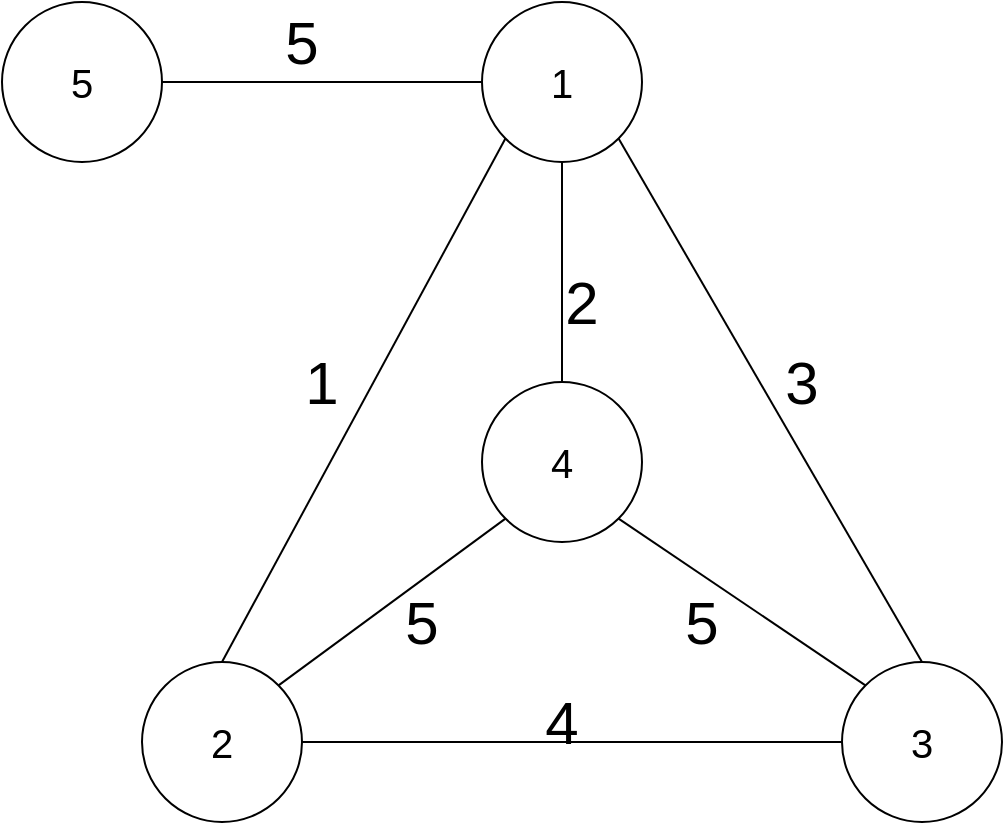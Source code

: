 <mxfile version="12.4.6" type="device"><diagram id="q_3EDUYvZMKrC7WWQqcW" name="第 1 页"><mxGraphModel dx="1038" dy="631" grid="1" gridSize="10" guides="1" tooltips="1" connect="1" arrows="1" fold="1" page="1" pageScale="1" pageWidth="4681" pageHeight="3300" math="0" shadow="0"><root><mxCell id="0"/><mxCell id="1" parent="0"/><mxCell id="R4T8gnOK0ThDPn6ftHRM-5" style="rounded=0;orthogonalLoop=1;jettySize=auto;html=1;exitX=0.5;exitY=1;exitDx=0;exitDy=0;entryX=0.5;entryY=0;entryDx=0;entryDy=0;endArrow=none;endFill=0;" edge="1" parent="1" source="R4T8gnOK0ThDPn6ftHRM-1" target="R4T8gnOK0ThDPn6ftHRM-2"><mxGeometry relative="1" as="geometry"/></mxCell><mxCell id="R4T8gnOK0ThDPn6ftHRM-1" value="1" style="ellipse;whiteSpace=wrap;html=1;aspect=fixed;fontSize=20;" vertex="1" parent="1"><mxGeometry x="470" y="180" width="80" height="80" as="geometry"/></mxCell><mxCell id="R4T8gnOK0ThDPn6ftHRM-2" value="4" style="ellipse;whiteSpace=wrap;html=1;aspect=fixed;fontSize=20;" vertex="1" parent="1"><mxGeometry x="470" y="370" width="80" height="80" as="geometry"/></mxCell><mxCell id="R4T8gnOK0ThDPn6ftHRM-3" value="2" style="ellipse;whiteSpace=wrap;html=1;aspect=fixed;fontSize=20;" vertex="1" parent="1"><mxGeometry x="300" y="510" width="80" height="80" as="geometry"/></mxCell><mxCell id="R4T8gnOK0ThDPn6ftHRM-4" value="3" style="ellipse;whiteSpace=wrap;html=1;aspect=fixed;fontSize=20;" vertex="1" parent="1"><mxGeometry x="650" y="510" width="80" height="80" as="geometry"/></mxCell><mxCell id="R4T8gnOK0ThDPn6ftHRM-8" value="" style="endArrow=none;html=1;strokeColor=#000000;entryX=0.5;entryY=0;entryDx=0;entryDy=0;exitX=1;exitY=1;exitDx=0;exitDy=0;endFill=0;" edge="1" parent="1" source="R4T8gnOK0ThDPn6ftHRM-1" target="R4T8gnOK0ThDPn6ftHRM-4"><mxGeometry width="50" height="50" relative="1" as="geometry"><mxPoint x="270" y="720" as="sourcePoint"/><mxPoint x="320" y="670" as="targetPoint"/></mxGeometry></mxCell><mxCell id="R4T8gnOK0ThDPn6ftHRM-9" value="" style="endArrow=none;html=1;strokeColor=#000000;entryX=0.5;entryY=0;entryDx=0;entryDy=0;exitX=0;exitY=1;exitDx=0;exitDy=0;endFill=0;" edge="1" parent="1" source="R4T8gnOK0ThDPn6ftHRM-1" target="R4T8gnOK0ThDPn6ftHRM-3"><mxGeometry width="50" height="50" relative="1" as="geometry"><mxPoint x="270" y="650" as="sourcePoint"/><mxPoint x="320" y="600" as="targetPoint"/></mxGeometry></mxCell><mxCell id="R4T8gnOK0ThDPn6ftHRM-10" value="" style="endArrow=none;html=1;strokeColor=#000000;entryX=0;entryY=0.5;entryDx=0;entryDy=0;endFill=0;" edge="1" parent="1" source="R4T8gnOK0ThDPn6ftHRM-3" target="R4T8gnOK0ThDPn6ftHRM-4"><mxGeometry width="50" height="50" relative="1" as="geometry"><mxPoint x="270" y="650" as="sourcePoint"/><mxPoint x="320" y="600" as="targetPoint"/></mxGeometry></mxCell><mxCell id="R4T8gnOK0ThDPn6ftHRM-12" value="" style="endArrow=none;html=1;strokeColor=#000000;entryX=0;entryY=0;entryDx=0;entryDy=0;endFill=0;exitX=1;exitY=1;exitDx=0;exitDy=0;" edge="1" parent="1" source="R4T8gnOK0ThDPn6ftHRM-2" target="R4T8gnOK0ThDPn6ftHRM-4"><mxGeometry width="50" height="50" relative="1" as="geometry"><mxPoint x="370" y="540" as="sourcePoint"/><mxPoint x="670" y="540" as="targetPoint"/></mxGeometry></mxCell><mxCell id="R4T8gnOK0ThDPn6ftHRM-13" value="" style="endArrow=none;html=1;strokeColor=#000000;entryX=0;entryY=1;entryDx=0;entryDy=0;endFill=0;exitX=1;exitY=0;exitDx=0;exitDy=0;" edge="1" parent="1" source="R4T8gnOK0ThDPn6ftHRM-3" target="R4T8gnOK0ThDPn6ftHRM-2"><mxGeometry width="50" height="50" relative="1" as="geometry"><mxPoint x="380" y="550" as="sourcePoint"/><mxPoint x="680" y="550" as="targetPoint"/></mxGeometry></mxCell><mxCell id="R4T8gnOK0ThDPn6ftHRM-14" value="5" style="text;html=1;strokeColor=none;fillColor=none;align=center;verticalAlign=middle;whiteSpace=wrap;rounded=0;fontSize=30;" vertex="1" parent="1"><mxGeometry x="420" y="480" width="40" height="20" as="geometry"/></mxCell><mxCell id="R4T8gnOK0ThDPn6ftHRM-15" value="5" style="text;html=1;strokeColor=none;fillColor=none;align=center;verticalAlign=middle;whiteSpace=wrap;rounded=0;fontSize=30;" vertex="1" parent="1"><mxGeometry x="560" y="480" width="40" height="20" as="geometry"/></mxCell><mxCell id="R4T8gnOK0ThDPn6ftHRM-16" value="2" style="text;html=1;strokeColor=none;fillColor=none;align=center;verticalAlign=middle;whiteSpace=wrap;rounded=0;fontSize=30;" vertex="1" parent="1"><mxGeometry x="500" y="320" width="40" height="20" as="geometry"/></mxCell><mxCell id="R4T8gnOK0ThDPn6ftHRM-17" value="1" style="text;html=1;strokeColor=none;fillColor=none;align=center;verticalAlign=middle;whiteSpace=wrap;rounded=0;fontSize=30;" vertex="1" parent="1"><mxGeometry x="370" y="360" width="40" height="20" as="geometry"/></mxCell><mxCell id="R4T8gnOK0ThDPn6ftHRM-18" value="3" style="text;html=1;strokeColor=none;fillColor=none;align=center;verticalAlign=middle;whiteSpace=wrap;rounded=0;fontSize=30;" vertex="1" parent="1"><mxGeometry x="610" y="360" width="40" height="20" as="geometry"/></mxCell><mxCell id="R4T8gnOK0ThDPn6ftHRM-19" value="4" style="text;html=1;strokeColor=none;fillColor=none;align=center;verticalAlign=middle;whiteSpace=wrap;rounded=0;fontSize=30;" vertex="1" parent="1"><mxGeometry x="490" y="530" width="40" height="20" as="geometry"/></mxCell><mxCell id="R4T8gnOK0ThDPn6ftHRM-20" value="5" style="ellipse;whiteSpace=wrap;html=1;aspect=fixed;fontSize=20;" vertex="1" parent="1"><mxGeometry x="230" y="180" width="80" height="80" as="geometry"/></mxCell><mxCell id="R4T8gnOK0ThDPn6ftHRM-21" value="" style="endArrow=none;html=1;strokeColor=#000000;exitX=0;exitY=0.5;exitDx=0;exitDy=0;endFill=0;" edge="1" parent="1" source="R4T8gnOK0ThDPn6ftHRM-1" target="R4T8gnOK0ThDPn6ftHRM-20"><mxGeometry width="50" height="50" relative="1" as="geometry"><mxPoint x="491.716" y="258.284" as="sourcePoint"/><mxPoint x="350" y="520" as="targetPoint"/></mxGeometry></mxCell><mxCell id="R4T8gnOK0ThDPn6ftHRM-22" value="5" style="text;html=1;strokeColor=none;fillColor=none;align=center;verticalAlign=middle;whiteSpace=wrap;rounded=0;fontSize=30;" vertex="1" parent="1"><mxGeometry x="360" y="190" width="40" height="20" as="geometry"/></mxCell></root></mxGraphModel></diagram></mxfile>